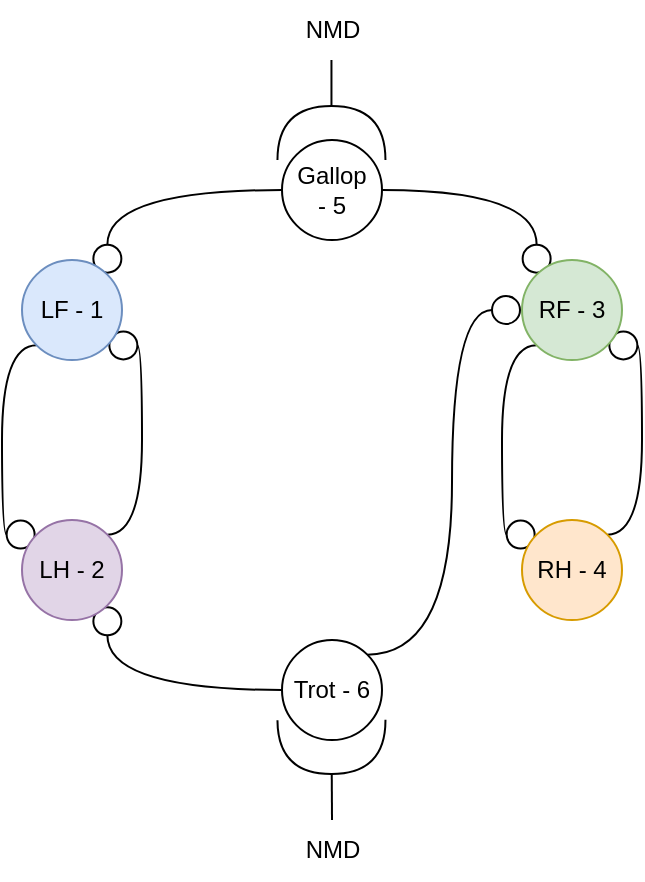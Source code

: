 <mxfile version="22.0.4" type="device">
  <diagram name="Page-1" id="y_y29vFUTgmgRB9buhkw">
    <mxGraphModel dx="1434" dy="750" grid="1" gridSize="10" guides="1" tooltips="1" connect="1" arrows="1" fold="1" page="1" pageScale="1" pageWidth="827" pageHeight="1169" math="0" shadow="0">
      <root>
        <mxCell id="0" />
        <mxCell id="1" parent="0" />
        <mxCell id="hI_YVGgWy3BwtjRXccb2-9" style="edgeStyle=orthogonalEdgeStyle;orthogonalLoop=1;jettySize=auto;html=1;exitX=1;exitY=0;exitDx=0;exitDy=0;entryX=1;entryY=1;entryDx=0;entryDy=0;curved=1;endArrow=circle;endFill=0;" parent="1" source="hI_YVGgWy3BwtjRXccb2-2" target="hI_YVGgWy3BwtjRXccb2-1" edge="1">
          <mxGeometry relative="1" as="geometry">
            <Array as="points">
              <mxPoint x="280" y="278" />
              <mxPoint x="280" y="182" />
            </Array>
          </mxGeometry>
        </mxCell>
        <mxCell id="hI_YVGgWy3BwtjRXccb2-13" style="edgeStyle=orthogonalEdgeStyle;orthogonalLoop=1;jettySize=auto;html=1;exitX=0;exitY=1;exitDx=0;exitDy=0;entryX=0;entryY=0;entryDx=0;entryDy=0;curved=1;endArrow=circle;endFill=0;" parent="1" source="hI_YVGgWy3BwtjRXccb2-3" target="hI_YVGgWy3BwtjRXccb2-4" edge="1">
          <mxGeometry relative="1" as="geometry">
            <Array as="points">
              <mxPoint x="460" y="182" />
              <mxPoint x="460" y="278" />
            </Array>
          </mxGeometry>
        </mxCell>
        <mxCell id="hI_YVGgWy3BwtjRXccb2-14" style="edgeStyle=orthogonalEdgeStyle;orthogonalLoop=1;jettySize=auto;html=1;exitX=1;exitY=0;exitDx=0;exitDy=0;entryX=1;entryY=1;entryDx=0;entryDy=0;curved=1;endArrow=circle;endFill=0;" parent="1" source="hI_YVGgWy3BwtjRXccb2-4" target="hI_YVGgWy3BwtjRXccb2-3" edge="1">
          <mxGeometry relative="1" as="geometry">
            <Array as="points">
              <mxPoint x="530" y="278" />
              <mxPoint x="530" y="182" />
            </Array>
          </mxGeometry>
        </mxCell>
        <mxCell id="hI_YVGgWy3BwtjRXccb2-4" value="RH - 4" style="ellipse;whiteSpace=wrap;html=1;aspect=fixed;fillColor=#ffe6cc;strokeColor=#d79b00;" parent="1" vertex="1">
          <mxGeometry x="470" y="270" width="50" height="50" as="geometry" />
        </mxCell>
        <mxCell id="hI_YVGgWy3BwtjRXccb2-15" style="edgeStyle=orthogonalEdgeStyle;orthogonalLoop=1;jettySize=auto;html=1;exitX=0;exitY=0.5;exitDx=0;exitDy=0;entryX=1;entryY=0;entryDx=0;entryDy=0;curved=1;endArrow=circle;endFill=0;" parent="1" source="hI_YVGgWy3BwtjRXccb2-5" target="hI_YVGgWy3BwtjRXccb2-1" edge="1">
          <mxGeometry relative="1" as="geometry" />
        </mxCell>
        <mxCell id="hI_YVGgWy3BwtjRXccb2-16" style="edgeStyle=orthogonalEdgeStyle;orthogonalLoop=1;jettySize=auto;html=1;exitX=1;exitY=0.5;exitDx=0;exitDy=0;entryX=0;entryY=0;entryDx=0;entryDy=0;curved=1;endArrow=circle;endFill=0;" parent="1" source="hI_YVGgWy3BwtjRXccb2-5" target="hI_YVGgWy3BwtjRXccb2-3" edge="1">
          <mxGeometry relative="1" as="geometry" />
        </mxCell>
        <mxCell id="hI_YVGgWy3BwtjRXccb2-5" value="Gallop &lt;br&gt;- 5" style="ellipse;whiteSpace=wrap;html=1;aspect=fixed;" parent="1" vertex="1">
          <mxGeometry x="350" y="80" width="50" height="50" as="geometry" />
        </mxCell>
        <mxCell id="hI_YVGgWy3BwtjRXccb2-17" style="edgeStyle=orthogonalEdgeStyle;orthogonalLoop=1;jettySize=auto;html=1;exitX=0;exitY=0.5;exitDx=0;exitDy=0;entryX=1;entryY=1;entryDx=0;entryDy=0;curved=1;endArrow=circle;endFill=0;" parent="1" source="hI_YVGgWy3BwtjRXccb2-6" target="hI_YVGgWy3BwtjRXccb2-2" edge="1">
          <mxGeometry relative="1" as="geometry" />
        </mxCell>
        <mxCell id="hI_YVGgWy3BwtjRXccb2-18" style="edgeStyle=orthogonalEdgeStyle;orthogonalLoop=1;jettySize=auto;html=1;exitX=1;exitY=0;exitDx=0;exitDy=0;entryX=0;entryY=0.5;entryDx=0;entryDy=0;curved=1;endArrow=circle;endFill=0;" parent="1" source="hI_YVGgWy3BwtjRXccb2-6" target="hI_YVGgWy3BwtjRXccb2-3" edge="1">
          <mxGeometry relative="1" as="geometry" />
        </mxCell>
        <mxCell id="hI_YVGgWy3BwtjRXccb2-6" value="Trot - 6" style="ellipse;whiteSpace=wrap;html=1;aspect=fixed;" parent="1" vertex="1">
          <mxGeometry x="350" y="330" width="50" height="50" as="geometry" />
        </mxCell>
        <mxCell id="hI_YVGgWy3BwtjRXccb2-8" style="edgeStyle=orthogonalEdgeStyle;rounded=0;orthogonalLoop=1;jettySize=auto;html=1;exitX=1;exitY=0;exitDx=0;exitDy=0;entryX=0.833;entryY=1.033;entryDx=0;entryDy=0;entryPerimeter=0;endArrow=oval;endFill=0;strokeColor=none;" parent="1" source="hI_YVGgWy3BwtjRXccb2-2" target="hI_YVGgWy3BwtjRXccb2-1" edge="1">
          <mxGeometry relative="1" as="geometry" />
        </mxCell>
        <mxCell id="hI_YVGgWy3BwtjRXccb2-7" style="edgeStyle=orthogonalEdgeStyle;orthogonalLoop=1;jettySize=auto;html=1;exitX=0;exitY=1;exitDx=0;exitDy=0;entryX=0;entryY=0;entryDx=0;entryDy=0;endArrow=circle;endFill=0;curved=1;shadow=0;" parent="1" source="hI_YVGgWy3BwtjRXccb2-1" target="hI_YVGgWy3BwtjRXccb2-2" edge="1">
          <mxGeometry relative="1" as="geometry">
            <Array as="points">
              <mxPoint x="210" y="183" />
              <mxPoint x="210" y="277" />
            </Array>
          </mxGeometry>
        </mxCell>
        <mxCell id="hI_YVGgWy3BwtjRXccb2-3" value="RF - 3" style="ellipse;whiteSpace=wrap;html=1;aspect=fixed;fillColor=#d5e8d4;strokeColor=#82b366;" parent="1" vertex="1">
          <mxGeometry x="470" y="140" width="50" height="50" as="geometry" />
        </mxCell>
        <mxCell id="hI_YVGgWy3BwtjRXccb2-1" value="LF - 1" style="ellipse;whiteSpace=wrap;html=1;aspect=fixed;fillColor=#dae8fc;strokeColor=#6c8ebf;" parent="1" vertex="1">
          <mxGeometry x="220" y="140" width="50" height="50" as="geometry" />
        </mxCell>
        <mxCell id="hI_YVGgWy3BwtjRXccb2-2" value="LH - 2" style="ellipse;whiteSpace=wrap;html=1;aspect=fixed;fillColor=#e1d5e7;strokeColor=#9673a6;" parent="1" vertex="1">
          <mxGeometry x="220" y="270" width="50" height="50" as="geometry" />
        </mxCell>
        <mxCell id="hI_YVGgWy3BwtjRXccb2-19" value="" style="endArrow=none;html=1;rounded=0;startArrow=halfCircle;startFill=0;startSize=25;exitX=0.5;exitY=0;exitDx=0;exitDy=0;" parent="1" edge="1">
          <mxGeometry width="50" height="50" relative="1" as="geometry">
            <mxPoint x="374.73" y="90" as="sourcePoint" />
            <mxPoint x="374.73" y="40" as="targetPoint" />
          </mxGeometry>
        </mxCell>
        <mxCell id="hI_YVGgWy3BwtjRXccb2-20" value="NMD" style="text;html=1;align=center;verticalAlign=middle;resizable=0;points=[];autosize=1;strokeColor=none;fillColor=none;" parent="1" vertex="1">
          <mxGeometry x="350" y="10" width="50" height="30" as="geometry" />
        </mxCell>
        <mxCell id="hI_YVGgWy3BwtjRXccb2-21" value="" style="endArrow=none;html=1;rounded=0;startArrow=halfCircle;startFill=0;startSize=25;exitX=0.5;exitY=0;exitDx=0;exitDy=0;" parent="1" edge="1">
          <mxGeometry width="50" height="50" relative="1" as="geometry">
            <mxPoint x="374.73" y="370" as="sourcePoint" />
            <mxPoint x="375" y="420" as="targetPoint" />
          </mxGeometry>
        </mxCell>
        <mxCell id="hI_YVGgWy3BwtjRXccb2-22" value="NMD" style="text;html=1;align=center;verticalAlign=middle;resizable=0;points=[];autosize=1;strokeColor=none;fillColor=none;" parent="1" vertex="1">
          <mxGeometry x="350" y="420" width="50" height="30" as="geometry" />
        </mxCell>
      </root>
    </mxGraphModel>
  </diagram>
</mxfile>
